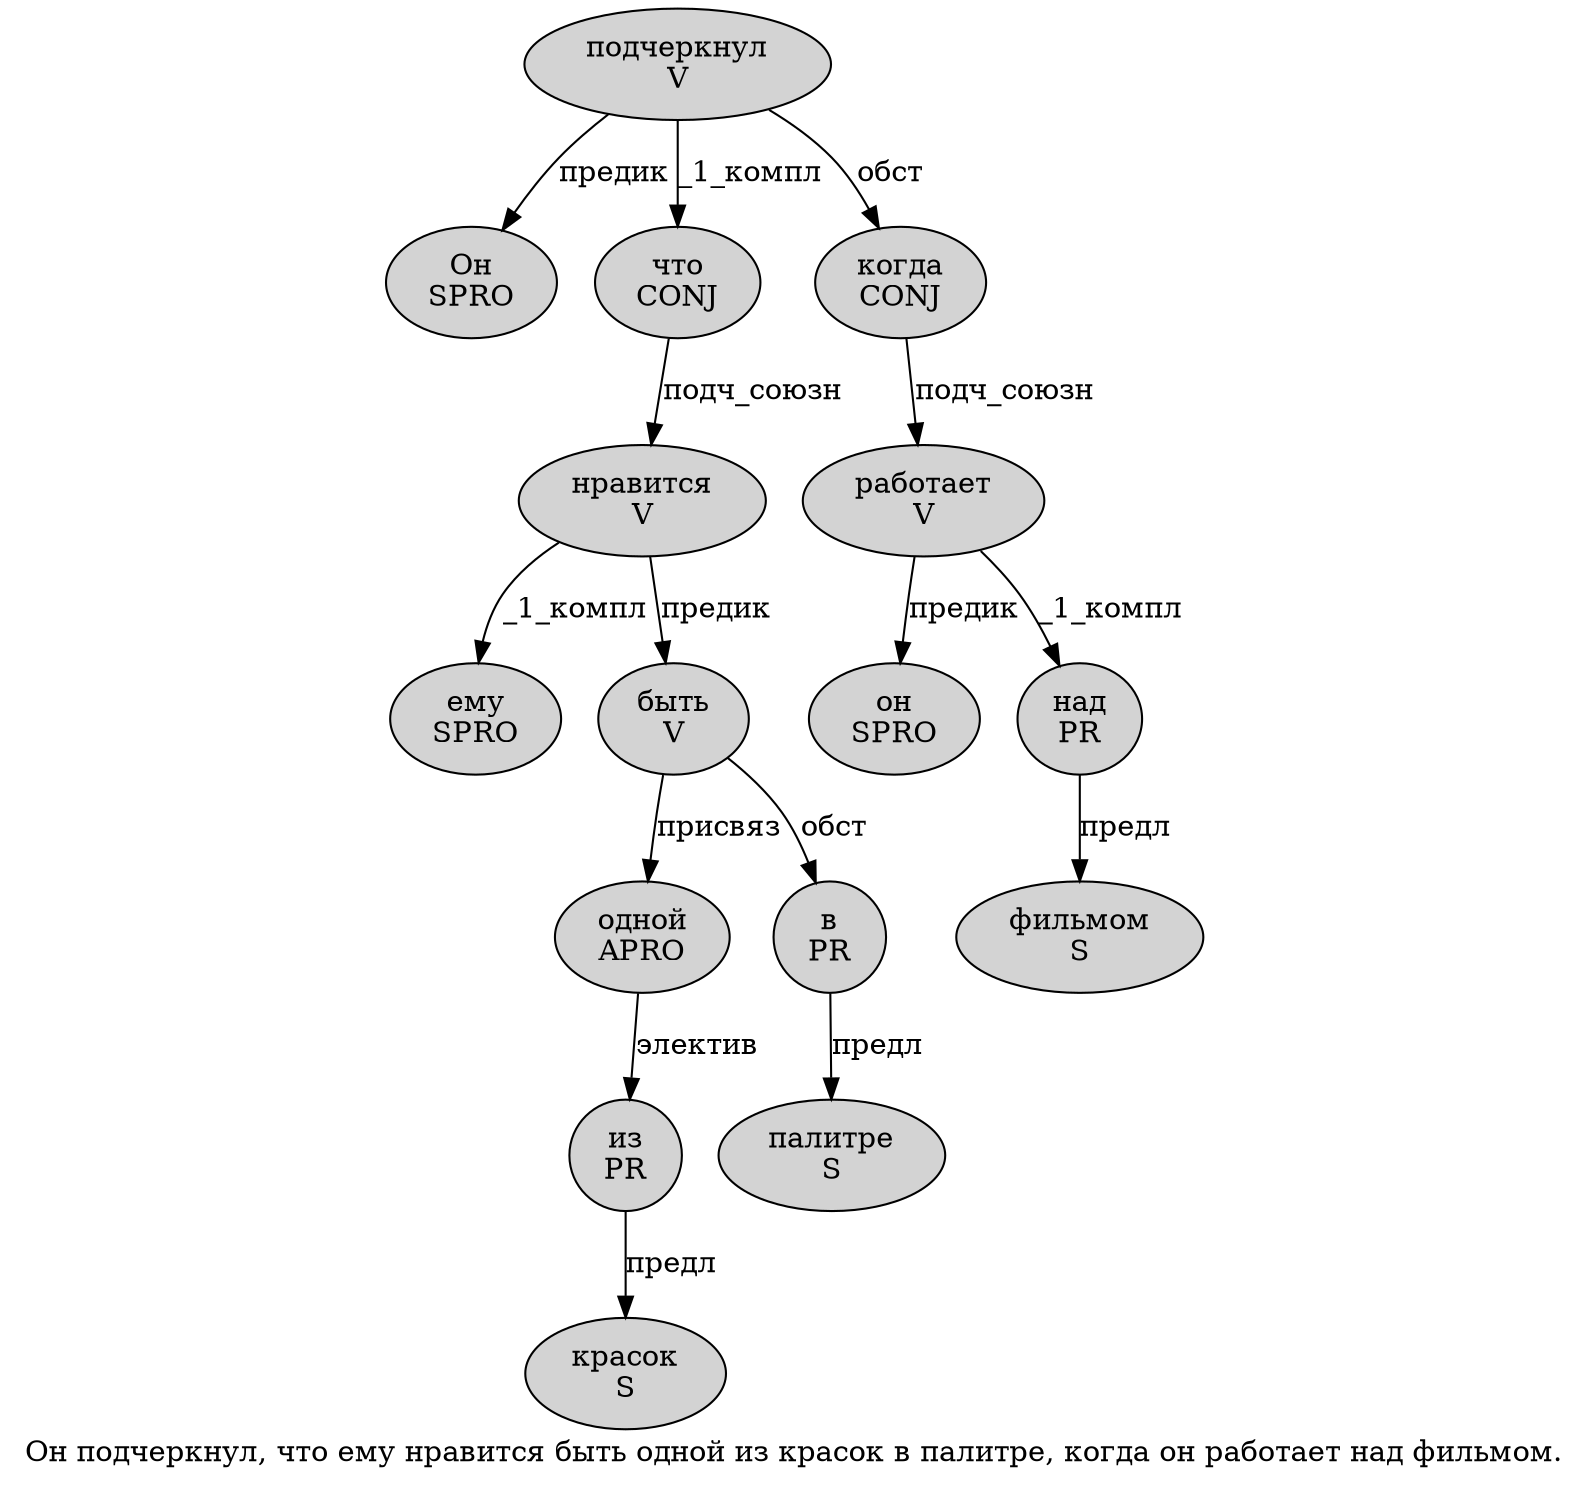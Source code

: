 digraph SENTENCE_933 {
	graph [label="Он подчеркнул, что ему нравится быть одной из красок в палитре, когда он работает над фильмом."]
	node [style=filled]
		0 [label="Он
SPRO" color="" fillcolor=lightgray penwidth=1 shape=ellipse]
		1 [label="подчеркнул
V" color="" fillcolor=lightgray penwidth=1 shape=ellipse]
		3 [label="что
CONJ" color="" fillcolor=lightgray penwidth=1 shape=ellipse]
		4 [label="ему
SPRO" color="" fillcolor=lightgray penwidth=1 shape=ellipse]
		5 [label="нравится
V" color="" fillcolor=lightgray penwidth=1 shape=ellipse]
		6 [label="быть
V" color="" fillcolor=lightgray penwidth=1 shape=ellipse]
		7 [label="одной
APRO" color="" fillcolor=lightgray penwidth=1 shape=ellipse]
		8 [label="из
PR" color="" fillcolor=lightgray penwidth=1 shape=ellipse]
		9 [label="красок
S" color="" fillcolor=lightgray penwidth=1 shape=ellipse]
		10 [label="в
PR" color="" fillcolor=lightgray penwidth=1 shape=ellipse]
		11 [label="палитре
S" color="" fillcolor=lightgray penwidth=1 shape=ellipse]
		13 [label="когда
CONJ" color="" fillcolor=lightgray penwidth=1 shape=ellipse]
		14 [label="он
SPRO" color="" fillcolor=lightgray penwidth=1 shape=ellipse]
		15 [label="работает
V" color="" fillcolor=lightgray penwidth=1 shape=ellipse]
		16 [label="над
PR" color="" fillcolor=lightgray penwidth=1 shape=ellipse]
		17 [label="фильмом
S" color="" fillcolor=lightgray penwidth=1 shape=ellipse]
			13 -> 15 [label="подч_союзн"]
			7 -> 8 [label="электив"]
			5 -> 4 [label="_1_компл"]
			5 -> 6 [label="предик"]
			3 -> 5 [label="подч_союзн"]
			16 -> 17 [label="предл"]
			15 -> 14 [label="предик"]
			15 -> 16 [label="_1_компл"]
			1 -> 0 [label="предик"]
			1 -> 3 [label="_1_компл"]
			1 -> 13 [label="обст"]
			6 -> 7 [label="присвяз"]
			6 -> 10 [label="обст"]
			10 -> 11 [label="предл"]
			8 -> 9 [label="предл"]
}